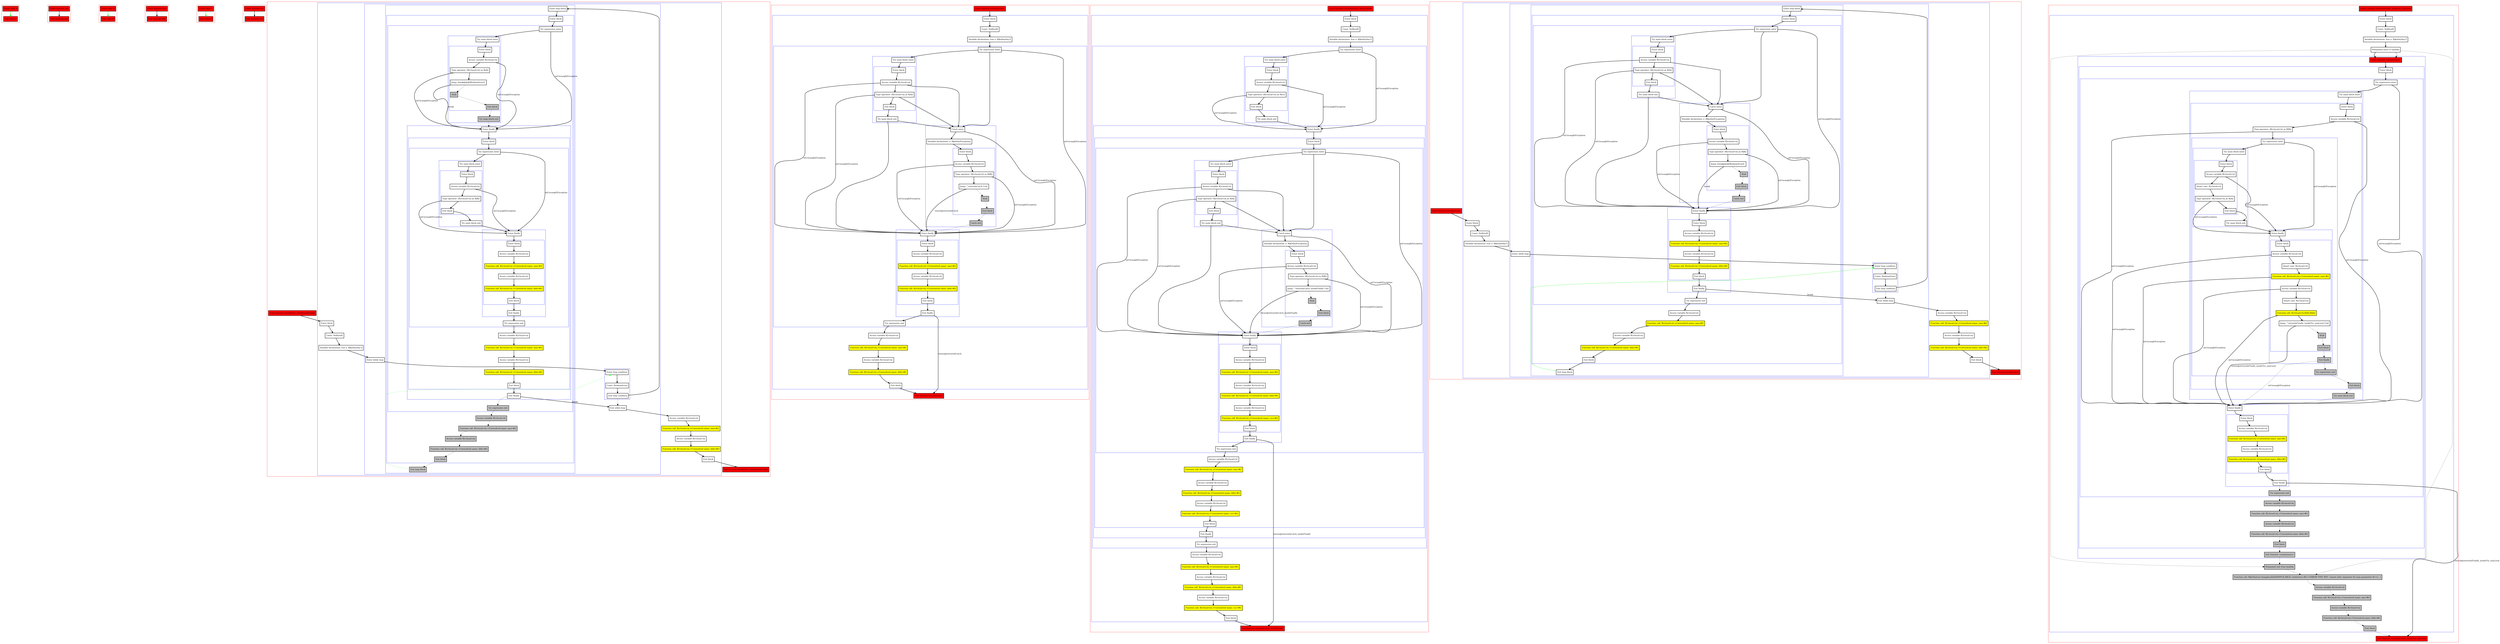 digraph castInTryWithJump_fir_kt {
    graph [nodesep=3]
    node [shape=box penwidth=2]
    edge [penwidth=2]

    subgraph cluster_0 {
        color=red
        0 [label="Enter class A" style="filled" fillcolor=red];
        1 [label="Exit class A" style="filled" fillcolor=red];
    }
    0 -> {1} [color=green];

    subgraph cluster_1 {
        color=red
        2 [label="Enter function aaa" style="filled" fillcolor=red];
        3 [label="Exit function aaa" style="filled" fillcolor=red];
    }
    2 -> {3};

    subgraph cluster_2 {
        color=red
        4 [label="Enter class B" style="filled" fillcolor=red];
        5 [label="Exit class B" style="filled" fillcolor=red];
    }
    4 -> {5} [color=green];

    subgraph cluster_3 {
        color=red
        6 [label="Enter function bbb" style="filled" fillcolor=red];
        7 [label="Exit function bbb" style="filled" fillcolor=red];
    }
    6 -> {7};

    subgraph cluster_4 {
        color=red
        8 [label="Enter class C" style="filled" fillcolor=red];
        9 [label="Exit class C" style="filled" fillcolor=red];
    }
    8 -> {9} [color=green];

    subgraph cluster_5 {
        color=red
        10 [label="Enter function ccc" style="filled" fillcolor=red];
        11 [label="Exit function ccc" style="filled" fillcolor=red];
    }
    10 -> {11};

    subgraph cluster_6 {
        color=red
        12 [label="Enter function breakInTry_withNestedFinally" style="filled" fillcolor=red];
        subgraph cluster_7 {
            color=blue
            13 [label="Enter block"];
            14 [label="Const: Null(null)"];
            15 [label="Variable declaration: lvar x: R|kotlin/Any?|"];
            subgraph cluster_8 {
                color=blue
                16 [label="Enter while loop"];
                subgraph cluster_9 {
                    color=blue
                    17 [label="Enter loop condition"];
                    18 [label="Const: Boolean(true)"];
                    19 [label="Exit loop condition"];
                }
                subgraph cluster_10 {
                    color=blue
                    20 [label="Enter loop block"];
                    subgraph cluster_11 {
                        color=blue
                        21 [label="Enter block"];
                        subgraph cluster_12 {
                            color=blue
                            22 [label="Try expression enter"];
                            subgraph cluster_13 {
                                color=blue
                                23 [label="Try main block enter"];
                                subgraph cluster_14 {
                                    color=blue
                                    24 [label="Enter block"];
                                    25 [label="Access variable R|<local>/x|"];
                                    26 [label="Type operator: (R|<local>/x| as R|A|)"];
                                    27 [label="Jump: break@@@[Boolean(true)] "];
                                    28 [label="Stub" style="filled" fillcolor=gray];
                                    29 [label="Exit block" style="filled" fillcolor=gray];
                                }
                                30 [label="Try main block exit" style="filled" fillcolor=gray];
                            }
                            subgraph cluster_15 {
                                color=blue
                                31 [label="Enter finally"];
                                subgraph cluster_16 {
                                    color=blue
                                    32 [label="Enter block"];
                                    subgraph cluster_17 {
                                        color=blue
                                        33 [label="Try expression enter"];
                                        subgraph cluster_18 {
                                            color=blue
                                            34 [label="Try main block enter"];
                                            subgraph cluster_19 {
                                                color=blue
                                                35 [label="Enter block"];
                                                36 [label="Access variable R|<local>/x|"];
                                                37 [label="Type operator: (R|<local>/x| as R|B|)"];
                                                38 [label="Exit block"];
                                            }
                                            39 [label="Try main block exit"];
                                        }
                                        subgraph cluster_20 {
                                            color=blue
                                            40 [label="Enter finally"];
                                            subgraph cluster_21 {
                                                color=blue
                                                41 [label="Enter block"];
                                                42 [label="Access variable R|<local>/x|"];
                                                43 [label="Function call: R|<local>/x|.<Unresolved name: aaa>#()" style="filled" fillcolor=yellow];
                                                44 [label="Access variable R|<local>/x|"];
                                                45 [label="Function call: R|<local>/x|.<Unresolved name: bbb>#()" style="filled" fillcolor=yellow];
                                                46 [label="Exit block"];
                                            }
                                            47 [label="Exit finally"];
                                        }
                                        48 [label="Try expression exit"];
                                    }
                                    49 [label="Access variable R|<local>/x|"];
                                    50 [label="Function call: R|<local>/x|.<Unresolved name: aaa>#()" style="filled" fillcolor=yellow];
                                    51 [label="Access variable R|<local>/x|"];
                                    52 [label="Function call: R|<local>/x|.<Unresolved name: bbb>#()" style="filled" fillcolor=yellow];
                                    53 [label="Exit block"];
                                }
                                54 [label="Exit finally"];
                            }
                            55 [label="Try expression exit" style="filled" fillcolor=gray];
                        }
                        56 [label="Access variable R|<local>/x|" style="filled" fillcolor=gray];
                        57 [label="Function call: R|<local>/x|.<Unresolved name: aaa>#()" style="filled" fillcolor=gray];
                        58 [label="Access variable R|<local>/x|" style="filled" fillcolor=gray];
                        59 [label="Function call: R|<local>/x|.<Unresolved name: bbb>#()" style="filled" fillcolor=gray];
                        60 [label="Exit block" style="filled" fillcolor=gray];
                    }
                    61 [label="Exit loop block" style="filled" fillcolor=gray];
                }
                62 [label="Exit while loop"];
            }
            63 [label="Access variable R|<local>/x|"];
            64 [label="Function call: R|<local>/x|.<Unresolved name: aaa>#()" style="filled" fillcolor=yellow];
            65 [label="Access variable R|<local>/x|"];
            66 [label="Function call: R|<local>/x|.<Unresolved name: bbb>#()" style="filled" fillcolor=yellow];
            67 [label="Exit block"];
        }
        68 [label="Exit function breakInTry_withNestedFinally" style="filled" fillcolor=red];
    }
    12 -> {13};
    13 -> {14};
    14 -> {15};
    15 -> {16};
    16 -> {17};
    17 -> {18};
    18 -> {19};
    19 -> {20};
    19 -> {62} [style=dotted];
    20 -> {21};
    21 -> {22};
    22 -> {23};
    22 -> {31} [label="onUncaughtException"];
    23 -> {24};
    24 -> {25};
    25 -> {26};
    25 -> {31} [label="onUncaughtException"];
    26 -> {27};
    26 -> {31} [label="onUncaughtException"];
    27 -> {31} [label="break"];
    27 -> {28} [style=dotted];
    28 -> {29} [style=dotted];
    29 -> {30} [style=dotted];
    30 -> {31} [style=dotted];
    31 -> {32};
    32 -> {33};
    33 -> {34};
    33 -> {40} [label="onUncaughtException"];
    34 -> {35};
    35 -> {36};
    36 -> {37};
    36 -> {40} [label="onUncaughtException"];
    37 -> {38};
    37 -> {40} [label="onUncaughtException"];
    38 -> {39};
    39 -> {40};
    40 -> {41};
    41 -> {42};
    42 -> {43};
    43 -> {44};
    44 -> {45};
    45 -> {46};
    46 -> {47};
    47 -> {48};
    48 -> {49};
    49 -> {50};
    50 -> {51};
    51 -> {52};
    52 -> {53};
    53 -> {54};
    54 -> {62} [label="break"];
    54 -> {55} [style=dotted];
    55 -> {56} [style=dotted];
    56 -> {57} [style=dotted];
    57 -> {58} [style=dotted];
    58 -> {59} [style=dotted];
    59 -> {60} [style=dotted];
    60 -> {61} [style=dotted];
    61 -> {17} [color=green style=dotted];
    62 -> {63};
    63 -> {64};
    64 -> {65};
    65 -> {66};
    66 -> {67};
    67 -> {68};

    subgraph cluster_22 {
        color=red
        69 [label="Enter function returnInCatch" style="filled" fillcolor=red];
        subgraph cluster_23 {
            color=blue
            70 [label="Enter block"];
            71 [label="Const: Null(null)"];
            72 [label="Variable declaration: lvar x: R|kotlin/Any?|"];
            subgraph cluster_24 {
                color=blue
                73 [label="Try expression enter"];
                subgraph cluster_25 {
                    color=blue
                    74 [label="Try main block enter"];
                    subgraph cluster_26 {
                        color=blue
                        75 [label="Enter block"];
                        76 [label="Access variable R|<local>/x|"];
                        77 [label="Type operator: (R|<local>/x| as R|A|)"];
                        78 [label="Exit block"];
                    }
                    79 [label="Try main block exit"];
                }
                subgraph cluster_27 {
                    color=blue
                    80 [label="Catch enter"];
                    81 [label="Variable declaration: e: R|kotlin/Exception|"];
                    subgraph cluster_28 {
                        color=blue
                        82 [label="Enter block"];
                        83 [label="Access variable R|<local>/x|"];
                        84 [label="Type operator: (R|<local>/x| as R|B|)"];
                        85 [label="Jump: ^returnInCatch Unit"];
                        86 [label="Stub" style="filled" fillcolor=gray];
                        87 [label="Exit block" style="filled" fillcolor=gray];
                    }
                    88 [label="Catch exit" style="filled" fillcolor=gray];
                }
                subgraph cluster_29 {
                    color=blue
                    89 [label="Enter finally"];
                    subgraph cluster_30 {
                        color=blue
                        90 [label="Enter block"];
                        91 [label="Access variable R|<local>/x|"];
                        92 [label="Function call: R|<local>/x|.<Unresolved name: aaa>#()" style="filled" fillcolor=yellow];
                        93 [label="Access variable R|<local>/x|"];
                        94 [label="Function call: R|<local>/x|.<Unresolved name: bbb>#()" style="filled" fillcolor=yellow];
                        95 [label="Exit block"];
                    }
                    96 [label="Exit finally"];
                }
                97 [label="Try expression exit"];
            }
            98 [label="Access variable R|<local>/x|"];
            99 [label="Function call: R|<local>/x|.<Unresolved name: aaa>#()" style="filled" fillcolor=yellow];
            100 [label="Access variable R|<local>/x|"];
            101 [label="Function call: R|<local>/x|.<Unresolved name: bbb>#()" style="filled" fillcolor=yellow];
            102 [label="Exit block"];
        }
        103 [label="Exit function returnInCatch" style="filled" fillcolor=red];
    }
    69 -> {70};
    70 -> {71};
    71 -> {72};
    72 -> {73};
    73 -> {74 80};
    73 -> {89} [label="onUncaughtException"];
    74 -> {75};
    75 -> {76};
    76 -> {77 80};
    76 -> {89} [label="onUncaughtException"];
    77 -> {78 80};
    77 -> {89} [label="onUncaughtException"];
    78 -> {79};
    79 -> {80 89};
    80 -> {81};
    80 -> {89} [label="onUncaughtException"];
    81 -> {82};
    82 -> {83};
    83 -> {84};
    83 -> {89} [label="onUncaughtException"];
    84 -> {85};
    84 -> {89} [label="onUncaughtException"];
    85 -> {89} [label="return@/returnInCatch"];
    85 -> {86} [style=dotted];
    86 -> {87} [style=dotted];
    87 -> {88} [style=dotted];
    88 -> {89} [style=dotted];
    89 -> {90};
    90 -> {91};
    91 -> {92};
    92 -> {93};
    93 -> {94};
    94 -> {95};
    95 -> {96};
    96 -> {97};
    96 -> {103} [label="return@/returnInCatch"];
    97 -> {98};
    98 -> {99};
    99 -> {100};
    100 -> {101};
    101 -> {102};
    102 -> {103};

    subgraph cluster_31 {
        color=red
        104 [label="Enter function returnInCatch_insideFinally" style="filled" fillcolor=red];
        subgraph cluster_32 {
            color=blue
            105 [label="Enter block"];
            106 [label="Const: Null(null)"];
            107 [label="Variable declaration: lvar x: R|kotlin/Any?|"];
            subgraph cluster_33 {
                color=blue
                108 [label="Try expression enter"];
                subgraph cluster_34 {
                    color=blue
                    109 [label="Try main block enter"];
                    subgraph cluster_35 {
                        color=blue
                        110 [label="Enter block"];
                        111 [label="Access variable R|<local>/x|"];
                        112 [label="Type operator: (R|<local>/x| as R|C|)"];
                        113 [label="Exit block"];
                    }
                    114 [label="Try main block exit"];
                }
                subgraph cluster_36 {
                    color=blue
                    115 [label="Enter finally"];
                    subgraph cluster_37 {
                        color=blue
                        116 [label="Enter block"];
                        subgraph cluster_38 {
                            color=blue
                            117 [label="Try expression enter"];
                            subgraph cluster_39 {
                                color=blue
                                118 [label="Try main block enter"];
                                subgraph cluster_40 {
                                    color=blue
                                    119 [label="Enter block"];
                                    120 [label="Access variable R|<local>/x|"];
                                    121 [label="Type operator: (R|<local>/x| as R|A|)"];
                                    122 [label="Exit block"];
                                }
                                123 [label="Try main block exit"];
                            }
                            subgraph cluster_41 {
                                color=blue
                                124 [label="Catch enter"];
                                125 [label="Variable declaration: e: R|kotlin/Exception|"];
                                subgraph cluster_42 {
                                    color=blue
                                    126 [label="Enter block"];
                                    127 [label="Access variable R|<local>/x|"];
                                    128 [label="Type operator: (R|<local>/x| as R|B|)"];
                                    129 [label="Jump: ^returnInCatch_insideFinally Unit"];
                                    130 [label="Stub" style="filled" fillcolor=gray];
                                    131 [label="Exit block" style="filled" fillcolor=gray];
                                }
                                132 [label="Catch exit" style="filled" fillcolor=gray];
                            }
                            subgraph cluster_43 {
                                color=blue
                                133 [label="Enter finally"];
                                subgraph cluster_44 {
                                    color=blue
                                    134 [label="Enter block"];
                                    135 [label="Access variable R|<local>/x|"];
                                    136 [label="Function call: R|<local>/x|.<Unresolved name: aaa>#()" style="filled" fillcolor=yellow];
                                    137 [label="Access variable R|<local>/x|"];
                                    138 [label="Function call: R|<local>/x|.<Unresolved name: bbb>#()" style="filled" fillcolor=yellow];
                                    139 [label="Access variable R|<local>/x|"];
                                    140 [label="Function call: R|<local>/x|.<Unresolved name: ccc>#()" style="filled" fillcolor=yellow];
                                    141 [label="Exit block"];
                                }
                                142 [label="Exit finally"];
                            }
                            143 [label="Try expression exit"];
                        }
                        144 [label="Access variable R|<local>/x|"];
                        145 [label="Function call: R|<local>/x|.<Unresolved name: aaa>#()" style="filled" fillcolor=yellow];
                        146 [label="Access variable R|<local>/x|"];
                        147 [label="Function call: R|<local>/x|.<Unresolved name: bbb>#()" style="filled" fillcolor=yellow];
                        148 [label="Access variable R|<local>/x|"];
                        149 [label="Function call: R|<local>/x|.<Unresolved name: ccc>#()" style="filled" fillcolor=yellow];
                        150 [label="Exit block"];
                    }
                    151 [label="Exit finally"];
                }
                152 [label="Try expression exit"];
            }
            153 [label="Access variable R|<local>/x|"];
            154 [label="Function call: R|<local>/x|.<Unresolved name: aaa>#()" style="filled" fillcolor=yellow];
            155 [label="Access variable R|<local>/x|"];
            156 [label="Function call: R|<local>/x|.<Unresolved name: bbb>#()" style="filled" fillcolor=yellow];
            157 [label="Access variable R|<local>/x|"];
            158 [label="Function call: R|<local>/x|.<Unresolved name: ccc>#()" style="filled" fillcolor=yellow];
            159 [label="Exit block"];
        }
        160 [label="Exit function returnInCatch_insideFinally" style="filled" fillcolor=red];
    }
    104 -> {105};
    105 -> {106};
    106 -> {107};
    107 -> {108};
    108 -> {109};
    108 -> {115} [label="onUncaughtException"];
    109 -> {110};
    110 -> {111};
    111 -> {112};
    111 -> {115} [label="onUncaughtException"];
    112 -> {113};
    112 -> {115} [label="onUncaughtException"];
    113 -> {114};
    114 -> {115};
    115 -> {116};
    116 -> {117};
    117 -> {118 124};
    117 -> {133} [label="onUncaughtException"];
    118 -> {119};
    119 -> {120};
    120 -> {121 124};
    120 -> {133} [label="onUncaughtException"];
    121 -> {122 124};
    121 -> {133} [label="onUncaughtException"];
    122 -> {123};
    123 -> {124 133};
    124 -> {125};
    124 -> {133} [label="onUncaughtException"];
    125 -> {126};
    126 -> {127};
    127 -> {128};
    127 -> {133} [label="onUncaughtException"];
    128 -> {129};
    128 -> {133} [label="onUncaughtException"];
    129 -> {133} [label="return@/returnInCatch_insideFinally"];
    129 -> {130} [style=dotted];
    130 -> {131} [style=dotted];
    131 -> {132} [style=dotted];
    132 -> {133} [style=dotted];
    133 -> {134};
    134 -> {135};
    135 -> {136};
    136 -> {137};
    137 -> {138};
    138 -> {139};
    139 -> {140};
    140 -> {141};
    141 -> {142};
    142 -> {143};
    142 -> {160} [label="return@/returnInCatch_insideFinally"];
    143 -> {144};
    144 -> {145};
    145 -> {146};
    146 -> {147};
    147 -> {148};
    148 -> {149};
    149 -> {150};
    150 -> {151};
    151 -> {152};
    152 -> {153};
    153 -> {154};
    154 -> {155};
    155 -> {156};
    156 -> {157};
    157 -> {158};
    158 -> {159};
    159 -> {160};

    subgraph cluster_45 {
        color=red
        161 [label="Enter function breakInCatch" style="filled" fillcolor=red];
        subgraph cluster_46 {
            color=blue
            162 [label="Enter block"];
            163 [label="Const: Null(null)"];
            164 [label="Variable declaration: lvar x: R|kotlin/Any?|"];
            subgraph cluster_47 {
                color=blue
                165 [label="Enter while loop"];
                subgraph cluster_48 {
                    color=blue
                    166 [label="Enter loop condition"];
                    167 [label="Const: Boolean(true)"];
                    168 [label="Exit loop condition"];
                }
                subgraph cluster_49 {
                    color=blue
                    169 [label="Enter loop block"];
                    subgraph cluster_50 {
                        color=blue
                        170 [label="Enter block"];
                        subgraph cluster_51 {
                            color=blue
                            171 [label="Try expression enter"];
                            subgraph cluster_52 {
                                color=blue
                                172 [label="Try main block enter"];
                                subgraph cluster_53 {
                                    color=blue
                                    173 [label="Enter block"];
                                    174 [label="Access variable R|<local>/x|"];
                                    175 [label="Type operator: (R|<local>/x| as R|A|)"];
                                    176 [label="Exit block"];
                                }
                                177 [label="Try main block exit"];
                            }
                            subgraph cluster_54 {
                                color=blue
                                178 [label="Catch enter"];
                                179 [label="Variable declaration: e: R|kotlin/Exception|"];
                                subgraph cluster_55 {
                                    color=blue
                                    180 [label="Enter block"];
                                    181 [label="Access variable R|<local>/x|"];
                                    182 [label="Type operator: (R|<local>/x| as R|B|)"];
                                    183 [label="Jump: break@@@[Boolean(true)] "];
                                    184 [label="Stub" style="filled" fillcolor=gray];
                                    185 [label="Exit block" style="filled" fillcolor=gray];
                                }
                                186 [label="Catch exit" style="filled" fillcolor=gray];
                            }
                            subgraph cluster_56 {
                                color=blue
                                187 [label="Enter finally"];
                                subgraph cluster_57 {
                                    color=blue
                                    188 [label="Enter block"];
                                    189 [label="Access variable R|<local>/x|"];
                                    190 [label="Function call: R|<local>/x|.<Unresolved name: aaa>#()" style="filled" fillcolor=yellow];
                                    191 [label="Access variable R|<local>/x|"];
                                    192 [label="Function call: R|<local>/x|.<Unresolved name: bbb>#()" style="filled" fillcolor=yellow];
                                    193 [label="Exit block"];
                                }
                                194 [label="Exit finally"];
                            }
                            195 [label="Try expression exit"];
                        }
                        196 [label="Access variable R|<local>/x|"];
                        197 [label="Function call: R|<local>/x|.<Unresolved name: aaa>#()" style="filled" fillcolor=yellow];
                        198 [label="Access variable R|<local>/x|"];
                        199 [label="Function call: R|<local>/x|.<Unresolved name: bbb>#()" style="filled" fillcolor=yellow];
                        200 [label="Exit block"];
                    }
                    201 [label="Exit loop block"];
                }
                202 [label="Exit while loop"];
            }
            203 [label="Access variable R|<local>/x|"];
            204 [label="Function call: R|<local>/x|.<Unresolved name: aaa>#()" style="filled" fillcolor=yellow];
            205 [label="Access variable R|<local>/x|"];
            206 [label="Function call: R|<local>/x|.<Unresolved name: bbb>#()" style="filled" fillcolor=yellow];
            207 [label="Exit block"];
        }
        208 [label="Exit function breakInCatch" style="filled" fillcolor=red];
    }
    161 -> {162};
    162 -> {163};
    163 -> {164};
    164 -> {165};
    165 -> {166};
    166 -> {167};
    167 -> {168};
    168 -> {169};
    168 -> {202} [style=dotted];
    169 -> {170};
    170 -> {171};
    171 -> {172 178};
    171 -> {187} [label="onUncaughtException"];
    172 -> {173};
    173 -> {174};
    174 -> {175 178};
    174 -> {187} [label="onUncaughtException"];
    175 -> {176 178};
    175 -> {187} [label="onUncaughtException"];
    176 -> {177};
    177 -> {178 187};
    178 -> {179};
    178 -> {187} [label="onUncaughtException"];
    179 -> {180};
    180 -> {181};
    181 -> {182};
    181 -> {187} [label="onUncaughtException"];
    182 -> {183};
    182 -> {187} [label="onUncaughtException"];
    183 -> {187} [label="break"];
    183 -> {184} [style=dotted];
    184 -> {185} [style=dotted];
    185 -> {186} [style=dotted];
    186 -> {187} [style=dotted];
    187 -> {188};
    188 -> {189};
    189 -> {190};
    190 -> {191};
    191 -> {192};
    192 -> {193};
    193 -> {194};
    194 -> {195};
    194 -> {202} [label="break"];
    195 -> {196};
    196 -> {197};
    197 -> {198};
    198 -> {199};
    199 -> {200};
    200 -> {201};
    201 -> {166} [color=green style=dashed];
    202 -> {203};
    203 -> {204};
    204 -> {205};
    205 -> {206};
    206 -> {207};
    207 -> {208};

    subgraph cluster_58 {
        color=red
        209 [label="Enter function returnInFinally_insideTry_nonLocal" style="filled" fillcolor=red];
        subgraph cluster_59 {
            color=blue
            210 [label="Enter block"];
            211 [label="Const: Null(null)"];
            212 [label="Variable declaration: lvar x: R|kotlin/Any?|"];
            213 [label="Postponed enter to lambda"];
            subgraph cluster_60 {
                color=blue
                214 [label="Enter function <anonymous>" style="filled" fillcolor=red];
                subgraph cluster_61 {
                    color=blue
                    215 [label="Enter block"];
                    subgraph cluster_62 {
                        color=blue
                        216 [label="Try expression enter"];
                        subgraph cluster_63 {
                            color=blue
                            217 [label="Try main block enter"];
                            subgraph cluster_64 {
                                color=blue
                                218 [label="Enter block"];
                                219 [label="Access variable R|<local>/x|"];
                                220 [label="Type operator: (R|<local>/x| as R|B|)"];
                                subgraph cluster_65 {
                                    color=blue
                                    221 [label="Try expression enter"];
                                    subgraph cluster_66 {
                                        color=blue
                                        222 [label="Try main block enter"];
                                        subgraph cluster_67 {
                                            color=blue
                                            223 [label="Enter block"];
                                            224 [label="Access variable R|<local>/x|"];
                                            225 [label="Smart cast: R|<local>/x|"];
                                            226 [label="Type operator: (R|<local>/x| as R|A|)"];
                                            227 [label="Exit block"];
                                        }
                                        228 [label="Try main block exit"];
                                    }
                                    subgraph cluster_68 {
                                        color=blue
                                        229 [label="Enter finally"];
                                        subgraph cluster_69 {
                                            color=blue
                                            230 [label="Enter block"];
                                            231 [label="Access variable R|<local>/x|"];
                                            232 [label="Smart cast: R|<local>/x|"];
                                            233 [label="Function call: R|<local>/x|.<Unresolved name: aaa>#()" style="filled" fillcolor=yellow];
                                            234 [label="Access variable R|<local>/x|"];
                                            235 [label="Smart cast: R|<local>/x|"];
                                            236 [label="Function call: R|<local>/x|.R|/B.bbb|()" style="filled" fillcolor=yellow];
                                            237 [label="Jump: ^returnInFinally_insideTry_nonLocal Unit"];
                                            238 [label="Stub" style="filled" fillcolor=gray];
                                            239 [label="Exit block" style="filled" fillcolor=gray];
                                        }
                                        240 [label="Exit finally" style="filled" fillcolor=gray];
                                    }
                                    241 [label="Try expression exit" style="filled" fillcolor=gray];
                                }
                                242 [label="Exit block" style="filled" fillcolor=gray];
                            }
                            243 [label="Try main block exit" style="filled" fillcolor=gray];
                        }
                        subgraph cluster_70 {
                            color=blue
                            244 [label="Enter finally"];
                            subgraph cluster_71 {
                                color=blue
                                245 [label="Enter block"];
                                246 [label="Access variable R|<local>/x|"];
                                247 [label="Function call: R|<local>/x|.<Unresolved name: aaa>#()" style="filled" fillcolor=yellow];
                                248 [label="Access variable R|<local>/x|"];
                                249 [label="Function call: R|<local>/x|.<Unresolved name: bbb>#()" style="filled" fillcolor=yellow];
                                250 [label="Exit block"];
                            }
                            251 [label="Exit finally"];
                        }
                        252 [label="Try expression exit" style="filled" fillcolor=gray];
                    }
                    253 [label="Access variable R|<local>/x|" style="filled" fillcolor=gray];
                    254 [label="Function call: R|<local>/x|.<Unresolved name: aaa>#()" style="filled" fillcolor=gray];
                    255 [label="Access variable R|<local>/x|" style="filled" fillcolor=gray];
                    256 [label="Function call: R|<local>/x|.<Unresolved name: bbb>#()" style="filled" fillcolor=gray];
                    257 [label="Exit block" style="filled" fillcolor=gray];
                }
                258 [label="Exit function <anonymous>" style="filled" fillcolor=gray];
            }
            259 [label="Postponed exit from lambda" style="filled" fillcolor=gray];
            260 [label="Function call: R|kotlin/run<Inapplicable(INAPPLICABLE): kotlin/run>#|<<ERROR TYPE REF: Cannot infer argument for type parameter R>>(...)" style="filled" fillcolor=gray];
            261 [label="Access variable R|<local>/x|" style="filled" fillcolor=gray];
            262 [label="Function call: R|<local>/x|.<Unresolved name: aaa>#()" style="filled" fillcolor=gray];
            263 [label="Access variable R|<local>/x|" style="filled" fillcolor=gray];
            264 [label="Function call: R|<local>/x|.<Unresolved name: bbb>#()" style="filled" fillcolor=gray];
            265 [label="Exit block" style="filled" fillcolor=gray];
        }
        266 [label="Exit function returnInFinally_insideTry_nonLocal" style="filled" fillcolor=red];
    }
    209 -> {210};
    210 -> {211};
    211 -> {212};
    212 -> {213};
    213 -> {214};
    213 -> {259 260} [style=dotted];
    213 -> {214} [style=dashed];
    214 -> {215};
    215 -> {216};
    216 -> {217};
    216 -> {244} [label="onUncaughtException"];
    217 -> {218};
    218 -> {219};
    219 -> {220};
    219 -> {244} [label="onUncaughtException"];
    220 -> {221};
    220 -> {244} [label="onUncaughtException"];
    221 -> {222};
    221 -> {229} [label="onUncaughtException"];
    222 -> {223};
    223 -> {224};
    224 -> {225};
    224 -> {229} [label="onUncaughtException"];
    225 -> {226};
    226 -> {227};
    226 -> {229} [label="onUncaughtException"];
    227 -> {228};
    228 -> {229};
    229 -> {230};
    230 -> {231};
    231 -> {232};
    231 -> {244} [label="onUncaughtException"];
    232 -> {233};
    233 -> {234};
    233 -> {244} [label="onUncaughtException"];
    234 -> {235};
    234 -> {244} [label="onUncaughtException"];
    235 -> {236};
    236 -> {237};
    236 -> {244} [label="onUncaughtException"];
    237 -> {244} [label="return@/returnInFinally_insideTry_nonLocal"];
    237 -> {238} [style=dotted];
    238 -> {239} [style=dotted];
    239 -> {240} [style=dotted];
    240 -> {244} [style=dotted label="onUncaughtException"];
    240 -> {241} [style=dotted];
    241 -> {242} [style=dotted];
    242 -> {243} [style=dotted];
    243 -> {244} [style=dotted];
    244 -> {245};
    245 -> {246};
    246 -> {247};
    247 -> {248};
    248 -> {249};
    249 -> {250};
    250 -> {251};
    251 -> {266} [label="return@/returnInFinally_insideTry_nonLocal"];
    251 -> {252} [style=dotted];
    252 -> {253} [style=dotted];
    253 -> {254} [style=dotted];
    254 -> {255} [style=dotted];
    255 -> {256} [style=dotted];
    256 -> {257} [style=dotted];
    257 -> {258} [style=dotted];
    258 -> {259} [style=dotted];
    259 -> {260} [style=dotted];
    260 -> {261} [style=dotted];
    261 -> {262} [style=dotted];
    262 -> {263} [style=dotted];
    263 -> {264} [style=dotted];
    264 -> {265} [style=dotted];
    265 -> {266} [style=dotted];

}
